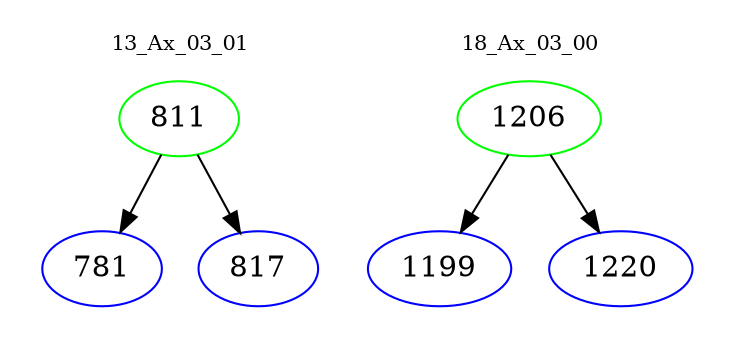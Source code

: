 digraph{
subgraph cluster_0 {
color = white
label = "13_Ax_03_01";
fontsize=10;
T0_811 [label="811", color="green"]
T0_811 -> T0_781 [color="black"]
T0_781 [label="781", color="blue"]
T0_811 -> T0_817 [color="black"]
T0_817 [label="817", color="blue"]
}
subgraph cluster_1 {
color = white
label = "18_Ax_03_00";
fontsize=10;
T1_1206 [label="1206", color="green"]
T1_1206 -> T1_1199 [color="black"]
T1_1199 [label="1199", color="blue"]
T1_1206 -> T1_1220 [color="black"]
T1_1220 [label="1220", color="blue"]
}
}
